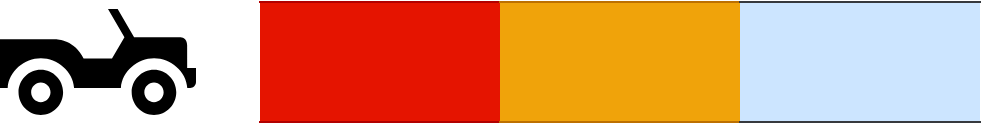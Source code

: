 <mxfile version="20.3.0" type="device" pages="4"><diagram id="N2n5v3U6NB7iAUjKOLBx" name="第 1 页"><mxGraphModel dx="1092" dy="983" grid="1" gridSize="10" guides="1" tooltips="1" connect="1" arrows="1" fold="1" page="1" pageScale="1" pageWidth="2920" pageHeight="2900" math="0" shadow="0"><root><mxCell id="0"/><mxCell id="1" parent="0"/><mxCell id="a0Cq0wSYjpMrEPZdHbL9-2" value="" style="shape=partialRectangle;whiteSpace=wrap;html=1;left=0;right=0;fillColor=#e51400;strokeColor=#B20000;fontColor=#ffffff;" vertex="1" parent="1"><mxGeometry x="150" y="250" width="120" height="60" as="geometry"/></mxCell><mxCell id="a0Cq0wSYjpMrEPZdHbL9-4" value="" style="shape=partialRectangle;whiteSpace=wrap;html=1;left=0;right=0;fillColor=#f0a30a;strokeColor=#BD7000;fontColor=#000000;" vertex="1" parent="1"><mxGeometry x="270" y="250" width="120" height="60" as="geometry"/></mxCell><mxCell id="a0Cq0wSYjpMrEPZdHbL9-5" value="" style="shape=partialRectangle;whiteSpace=wrap;html=1;left=0;right=0;fillColor=#cce5ff;strokeColor=#36393d;" vertex="1" parent="1"><mxGeometry x="390" y="250" width="120" height="60" as="geometry"/></mxCell><mxCell id="a0Cq0wSYjpMrEPZdHbL9-8" value="" style="shape=mxgraph.signs.transportation.jeep_1;html=1;pointerEvents=1;fillColor=#000000;strokeColor=none;verticalLabelPosition=bottom;verticalAlign=top;align=center;sketch=0;" vertex="1" parent="1"><mxGeometry x="20" y="253.5" width="98" height="53" as="geometry"/></mxCell></root></mxGraphModel></diagram><diagram id="HkhJoRUJaEQOohoUaptD" name="第 2 页"><mxGraphModel dx="874" dy="786" grid="1" gridSize="10" guides="1" tooltips="1" connect="1" arrows="1" fold="1" page="1" pageScale="1" pageWidth="2920" pageHeight="2900" math="0" shadow="0"><root><mxCell id="0"/><mxCell id="1" parent="0"/><mxCell id="17JYh2tg7QYu0A7TzuVI-3" style="edgeStyle=orthogonalEdgeStyle;rounded=0;orthogonalLoop=1;jettySize=auto;html=1;entryX=0;entryY=0.5;entryDx=0;entryDy=0;" edge="1" parent="1" source="17JYh2tg7QYu0A7TzuVI-1" target="17JYh2tg7QYu0A7TzuVI-2"><mxGeometry relative="1" as="geometry"/></mxCell><mxCell id="17JYh2tg7QYu0A7TzuVI-1" value="A" style="rounded=1;whiteSpace=wrap;html=1;" vertex="1" parent="1"><mxGeometry x="120" y="160" width="120" height="60" as="geometry"/></mxCell><mxCell id="17JYh2tg7QYu0A7TzuVI-2" value="B" style="rounded=1;whiteSpace=wrap;html=1;" vertex="1" parent="1"><mxGeometry x="320" y="160" width="120" height="60" as="geometry"/></mxCell><mxCell id="17JYh2tg7QYu0A7TzuVI-8" value="A" style="rounded=1;whiteSpace=wrap;html=1;verticalAlign=top;" vertex="1" parent="1"><mxGeometry x="120" y="290" width="160" height="120" as="geometry"/></mxCell><mxCell id="17JYh2tg7QYu0A7TzuVI-10" value="C" style="ellipse;whiteSpace=wrap;html=1;aspect=fixed;fillColor=#cce5ff;strokeColor=#36393d;" vertex="1" parent="1"><mxGeometry x="170" y="320" width="60" height="60" as="geometry"/></mxCell><mxCell id="17JYh2tg7QYu0A7TzuVI-13" style="edgeStyle=orthogonalEdgeStyle;rounded=0;orthogonalLoop=1;jettySize=auto;html=1;entryX=1;entryY=0.5;entryDx=0;entryDy=0;" edge="1" parent="1" source="17JYh2tg7QYu0A7TzuVI-11" target="17JYh2tg7QYu0A7TzuVI-10"><mxGeometry relative="1" as="geometry"/></mxCell><mxCell id="17JYh2tg7QYu0A7TzuVI-11" value="B" style="rounded=1;whiteSpace=wrap;html=1;verticalAlign=middle;" vertex="1" parent="1"><mxGeometry x="330" y="295" width="110" height="110" as="geometry"/></mxCell><mxCell id="17JYh2tg7QYu0A7TzuVI-14" value="直接依赖" style="text;html=1;strokeColor=none;fillColor=none;align=center;verticalAlign=middle;whiteSpace=wrap;rounded=0;fontSize=15;fontStyle=1" vertex="1" parent="1"><mxGeometry x="240" y="240" width="80" height="30" as="geometry"/></mxCell><mxCell id="17JYh2tg7QYu0A7TzuVI-15" value="依赖倒置" style="text;html=1;strokeColor=none;fillColor=none;align=center;verticalAlign=middle;whiteSpace=wrap;rounded=0;fontStyle=1;fontSize=15;" vertex="1" parent="1"><mxGeometry x="240" y="430" width="80" height="30" as="geometry"/></mxCell></root></mxGraphModel></diagram><diagram id="nf1HP1if6QdgyrSjJGBw" name="第 3 页"><mxGraphModel dx="728" dy="655" grid="1" gridSize="10" guides="1" tooltips="1" connect="1" arrows="1" fold="1" page="1" pageScale="1" pageWidth="2920" pageHeight="2900" math="0" shadow="0"><root><mxCell id="0"/><mxCell id="1" parent="0"/><mxCell id="hsykvcmKKzZaIYMlQ_eO-1" style="edgeStyle=orthogonalEdgeStyle;rounded=0;orthogonalLoop=1;jettySize=auto;html=1;entryX=0;entryY=0.5;entryDx=0;entryDy=0;" edge="1" parent="1" source="hsykvcmKKzZaIYMlQ_eO-2" target="hsykvcmKKzZaIYMlQ_eO-3"><mxGeometry relative="1" as="geometry"/></mxCell><mxCell id="hsykvcmKKzZaIYMlQ_eO-2" value="糖醋排骨" style="rounded=1;whiteSpace=wrap;html=1;" vertex="1" parent="1"><mxGeometry x="480" y="160" width="120" height="60" as="geometry"/></mxCell><mxCell id="hsykvcmKKzZaIYMlQ_eO-3" value="镇江香醋" style="rounded=1;whiteSpace=wrap;html=1;" vertex="1" parent="1"><mxGeometry x="680" y="160" width="120" height="60" as="geometry"/></mxCell><mxCell id="hsykvcmKKzZaIYMlQ_eO-4" value="糖醋排骨" style="rounded=1;whiteSpace=wrap;html=1;verticalAlign=top;" vertex="1" parent="1"><mxGeometry x="480" y="290" width="160" height="120" as="geometry"/></mxCell><mxCell id="hsykvcmKKzZaIYMlQ_eO-5" value="醋" style="ellipse;whiteSpace=wrap;html=1;aspect=fixed;fillColor=#806936;strokeColor=#6D1F00;fontColor=#ffffff;" vertex="1" parent="1"><mxGeometry x="530" y="320" width="60" height="60" as="geometry"/></mxCell><mxCell id="hsykvcmKKzZaIYMlQ_eO-6" style="edgeStyle=orthogonalEdgeStyle;rounded=0;orthogonalLoop=1;jettySize=auto;html=1;entryX=1;entryY=0;entryDx=0;entryDy=0;fontSize=15;" edge="1" parent="1" source="hsykvcmKKzZaIYMlQ_eO-7" target="hsykvcmKKzZaIYMlQ_eO-5"><mxGeometry relative="1" as="geometry"><Array as="points"><mxPoint x="620" y="329"/></Array></mxGeometry></mxCell><mxCell id="hsykvcmKKzZaIYMlQ_eO-7" value="镇江香醋" style="rounded=1;whiteSpace=wrap;html=1;verticalAlign=middle;" vertex="1" parent="1"><mxGeometry x="680" y="305" width="120" height="40" as="geometry"/></mxCell><mxCell id="hsykvcmKKzZaIYMlQ_eO-8" style="edgeStyle=orthogonalEdgeStyle;rounded=0;orthogonalLoop=1;jettySize=auto;html=1;entryX=1;entryY=1;entryDx=0;entryDy=0;fontSize=15;" edge="1" parent="1" source="hsykvcmKKzZaIYMlQ_eO-9" target="hsykvcmKKzZaIYMlQ_eO-5"><mxGeometry relative="1" as="geometry"><Array as="points"><mxPoint x="625" y="371"/></Array></mxGeometry></mxCell><mxCell id="hsykvcmKKzZaIYMlQ_eO-9" value="山西陈醋" style="rounded=1;whiteSpace=wrap;html=1;verticalAlign=middle;" vertex="1" parent="1"><mxGeometry x="680" y="360" width="120" height="35" as="geometry"/></mxCell><mxCell id="y_yOO1rdCtJT0lSt-_CV-1" value="直接依赖" style="text;html=1;strokeColor=none;fillColor=none;align=center;verticalAlign=middle;whiteSpace=wrap;rounded=0;fontSize=15;fontStyle=1" vertex="1" parent="1"><mxGeometry x="600" y="230" width="80" height="30" as="geometry"/></mxCell><mxCell id="2e0VgB76fME_UW-E2hsD-1" value="依赖倒置" style="text;html=1;strokeColor=none;fillColor=none;align=center;verticalAlign=middle;whiteSpace=wrap;rounded=0;fontStyle=1;fontSize=15;" vertex="1" parent="1"><mxGeometry x="600" y="420" width="80" height="30" as="geometry"/></mxCell></root></mxGraphModel></diagram><diagram id="DKT2vZMDFLqXydCt8jLr" name="第 4 页"><mxGraphModel dx="1092" dy="983" grid="1" gridSize="10" guides="1" tooltips="1" connect="1" arrows="1" fold="1" page="1" pageScale="1" pageWidth="2920" pageHeight="2900" math="0" shadow="0"><root><mxCell id="0"/><mxCell id="1" parent="0"/><mxCell id="RaN4LfZ1X-R6-VPEmYui-1" value="依赖方" style="swimlane;fontSize=15;fillColor=#66B2FF;" vertex="1" parent="1"><mxGeometry x="120" y="290" width="200" height="200" as="geometry"/></mxCell><mxCell id="RaN4LfZ1X-R6-VPEmYui-3" value="调用者" style="rounded=1;whiteSpace=wrap;html=1;fontSize=15;fillColor=#FFFFFF;" vertex="1" parent="RaN4LfZ1X-R6-VPEmYui-1"><mxGeometry x="30" y="50" width="120" height="60" as="geometry"/></mxCell><mxCell id="RaN4LfZ1X-R6-VPEmYui-4" value="被依赖方" style="swimlane;fontSize=15;fillColor=#FFCE9F;" vertex="1" parent="1"><mxGeometry x="420" y="290" width="200" height="200" as="geometry"/></mxCell><mxCell id="RaN4LfZ1X-R6-VPEmYui-8" value="接口" style="rounded=1;whiteSpace=wrap;html=1;fontSize=15;fillColor=#FFFFFF;" vertex="1" parent="RaN4LfZ1X-R6-VPEmYui-4"><mxGeometry x="65" y="60" width="70" height="40" as="geometry"/></mxCell><mxCell id="RaN4LfZ1X-R6-VPEmYui-9" style="edgeStyle=orthogonalEdgeStyle;rounded=0;orthogonalLoop=1;jettySize=auto;html=1;entryX=0.5;entryY=1;entryDx=0;entryDy=0;fontSize=15;" edge="1" parent="RaN4LfZ1X-R6-VPEmYui-4" source="RaN4LfZ1X-R6-VPEmYui-5" target="RaN4LfZ1X-R6-VPEmYui-8"><mxGeometry relative="1" as="geometry"/></mxCell><mxCell id="RaN4LfZ1X-R6-VPEmYui-5" value="实现" style="rounded=1;whiteSpace=wrap;html=1;fontSize=15;fillColor=#FFFFFF;" vertex="1" parent="RaN4LfZ1X-R6-VPEmYui-4"><mxGeometry x="65" y="140" width="70" height="40" as="geometry"/></mxCell><mxCell id="RaN4LfZ1X-R6-VPEmYui-10" style="edgeStyle=orthogonalEdgeStyle;rounded=0;orthogonalLoop=1;jettySize=auto;html=1;entryX=0;entryY=0.5;entryDx=0;entryDy=0;fontSize=15;" edge="1" parent="1" source="RaN4LfZ1X-R6-VPEmYui-3" target="RaN4LfZ1X-R6-VPEmYui-8"><mxGeometry relative="1" as="geometry"/></mxCell><mxCell id="RaN4LfZ1X-R6-VPEmYui-11" value="依赖方" style="swimlane;fontSize=15;fillColor=#66B2FF;" vertex="1" parent="1"><mxGeometry x="120" y="580" width="200" height="200" as="geometry"/></mxCell><mxCell id="RaN4LfZ1X-R6-VPEmYui-19" style="edgeStyle=orthogonalEdgeStyle;rounded=0;orthogonalLoop=1;jettySize=auto;html=1;fontSize=15;" edge="1" parent="RaN4LfZ1X-R6-VPEmYui-11" source="RaN4LfZ1X-R6-VPEmYui-12" target="RaN4LfZ1X-R6-VPEmYui-13"><mxGeometry relative="1" as="geometry"/></mxCell><mxCell id="RaN4LfZ1X-R6-VPEmYui-12" value="调用者" style="rounded=1;whiteSpace=wrap;html=1;fontSize=15;fillColor=#FFFFFF;" vertex="1" parent="RaN4LfZ1X-R6-VPEmYui-11"><mxGeometry x="50" y="50" width="100" height="30" as="geometry"/></mxCell><mxCell id="RaN4LfZ1X-R6-VPEmYui-13" value="SPI" style="rounded=1;whiteSpace=wrap;html=1;fontSize=15;fillColor=#CCFFCC;" vertex="1" parent="RaN4LfZ1X-R6-VPEmYui-11"><mxGeometry x="50" y="145" width="100" height="30" as="geometry"/></mxCell><mxCell id="RaN4LfZ1X-R6-VPEmYui-14" value="被依赖方" style="swimlane;fontSize=15;fillColor=#FFCE9F;" vertex="1" parent="1"><mxGeometry x="420" y="580" width="200" height="200" as="geometry"/></mxCell><mxCell id="RaN4LfZ1X-R6-VPEmYui-17" value="实现" style="rounded=1;whiteSpace=wrap;html=1;fontSize=15;fillColor=#FFFFFF;" vertex="1" parent="RaN4LfZ1X-R6-VPEmYui-14"><mxGeometry x="65" y="140" width="70" height="40" as="geometry"/></mxCell><mxCell id="RaN4LfZ1X-R6-VPEmYui-18" style="edgeStyle=orthogonalEdgeStyle;rounded=0;orthogonalLoop=1;jettySize=auto;html=1;fontSize=15;" edge="1" parent="1" source="RaN4LfZ1X-R6-VPEmYui-17" target="RaN4LfZ1X-R6-VPEmYui-13"><mxGeometry relative="1" as="geometry"/></mxCell><mxCell id="Z9RYtVuGWo_HiljcOTr7-1" value="SPI" style="text;html=1;strokeColor=none;fillColor=none;align=center;verticalAlign=middle;whiteSpace=wrap;rounded=0;fontStyle=1;fontSize=15;" vertex="1" parent="1"><mxGeometry x="330" y="810" width="80" height="30" as="geometry"/></mxCell><mxCell id="Z9RYtVuGWo_HiljcOTr7-2" value="API" style="text;html=1;strokeColor=none;fillColor=none;align=center;verticalAlign=middle;whiteSpace=wrap;rounded=0;fontStyle=1;fontSize=15;" vertex="1" parent="1"><mxGeometry x="330" y="520" width="80" height="30" as="geometry"/></mxCell></root></mxGraphModel></diagram></mxfile>